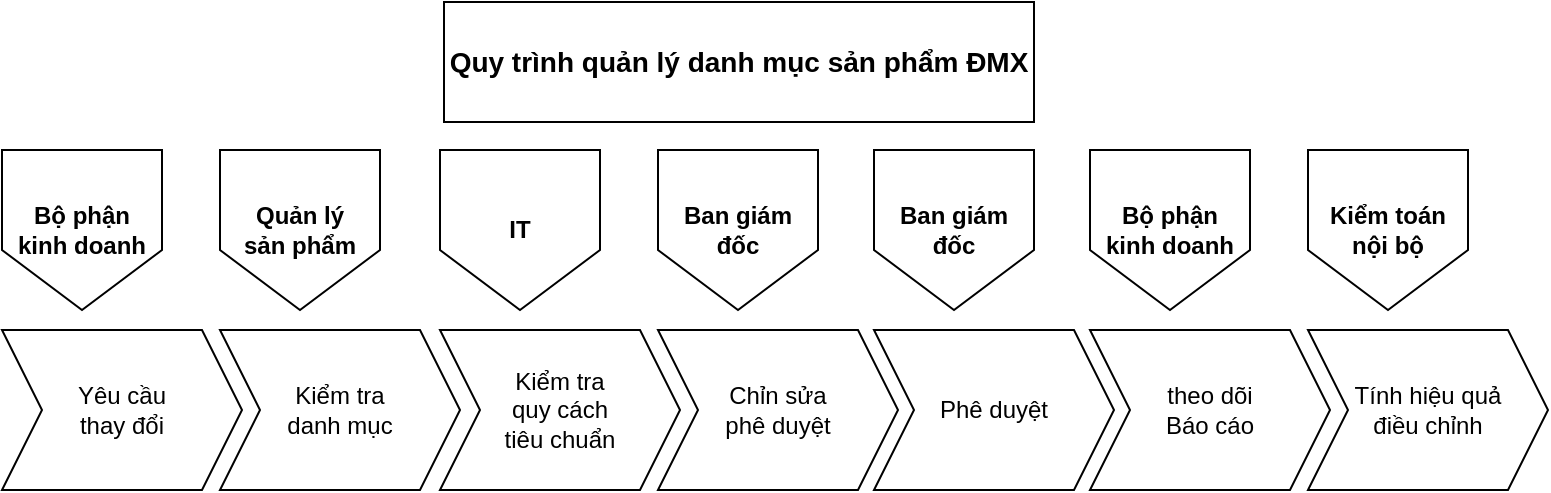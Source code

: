 <mxfile version="26.2.13">
  <diagram name="Trang-1" id="-_ZwSjO3pbOBle6l9s65">
    <mxGraphModel dx="1383" dy="1611" grid="0" gridSize="10" guides="1" tooltips="1" connect="1" arrows="1" fold="1" page="0" pageScale="1" pageWidth="827" pageHeight="1169" math="0" shadow="0">
      <root>
        <mxCell id="0" />
        <mxCell id="1" parent="0" />
        <mxCell id="8KQjZqrrUaEt6gTKp9Km-1" value="Yêu cầu&lt;div&gt;thay đổi&lt;/div&gt;" style="shape=step;perimeter=stepPerimeter;whiteSpace=wrap;html=1;fixedSize=1;" vertex="1" parent="1">
          <mxGeometry x="183" y="-433" width="120" height="80" as="geometry" />
        </mxCell>
        <mxCell id="8KQjZqrrUaEt6gTKp9Km-2" value="Kiểm tra&lt;div&gt;danh mục&lt;/div&gt;" style="shape=step;perimeter=stepPerimeter;whiteSpace=wrap;html=1;fixedSize=1;" vertex="1" parent="1">
          <mxGeometry x="292" y="-433" width="120" height="80" as="geometry" />
        </mxCell>
        <mxCell id="8KQjZqrrUaEt6gTKp9Km-4" value="Kiểm tra&lt;div&gt;quy cách&lt;/div&gt;&lt;div&gt;tiêu chuẩn&lt;/div&gt;" style="shape=step;perimeter=stepPerimeter;whiteSpace=wrap;html=1;fixedSize=1;" vertex="1" parent="1">
          <mxGeometry x="402" y="-433" width="120" height="80" as="geometry" />
        </mxCell>
        <mxCell id="8KQjZqrrUaEt6gTKp9Km-6" value="Chỉn sửa&lt;div&gt;phê duyệt&lt;/div&gt;" style="shape=step;perimeter=stepPerimeter;whiteSpace=wrap;html=1;fixedSize=1;" vertex="1" parent="1">
          <mxGeometry x="511" y="-433" width="120" height="80" as="geometry" />
        </mxCell>
        <mxCell id="8KQjZqrrUaEt6gTKp9Km-9" value="Phê duyệt" style="shape=step;perimeter=stepPerimeter;whiteSpace=wrap;html=1;fixedSize=1;" vertex="1" parent="1">
          <mxGeometry x="619" y="-433" width="120" height="80" as="geometry" />
        </mxCell>
        <mxCell id="8KQjZqrrUaEt6gTKp9Km-11" value="&lt;b&gt;Bộ phận&lt;/b&gt;&lt;div&gt;&lt;b&gt;kinh doanh&lt;/b&gt;&lt;/div&gt;" style="shape=offPageConnector;whiteSpace=wrap;html=1;" vertex="1" parent="1">
          <mxGeometry x="183" y="-523" width="80" height="80" as="geometry" />
        </mxCell>
        <mxCell id="8KQjZqrrUaEt6gTKp9Km-12" value="&lt;b&gt;Quản lý&lt;/b&gt;&lt;div&gt;&lt;b&gt;sản phẩm&lt;/b&gt;&lt;/div&gt;" style="shape=offPageConnector;whiteSpace=wrap;html=1;" vertex="1" parent="1">
          <mxGeometry x="292" y="-523" width="80" height="80" as="geometry" />
        </mxCell>
        <mxCell id="8KQjZqrrUaEt6gTKp9Km-14" value="&lt;b&gt;IT&lt;/b&gt;" style="shape=offPageConnector;whiteSpace=wrap;html=1;" vertex="1" parent="1">
          <mxGeometry x="402" y="-523" width="80" height="80" as="geometry" />
        </mxCell>
        <mxCell id="8KQjZqrrUaEt6gTKp9Km-16" value="&lt;b&gt;Ban giám đốc&lt;/b&gt;" style="shape=offPageConnector;whiteSpace=wrap;html=1;" vertex="1" parent="1">
          <mxGeometry x="511" y="-523" width="80" height="80" as="geometry" />
        </mxCell>
        <mxCell id="8KQjZqrrUaEt6gTKp9Km-18" value="&lt;b&gt;Ban giám đốc&lt;/b&gt;" style="shape=offPageConnector;whiteSpace=wrap;html=1;" vertex="1" parent="1">
          <mxGeometry x="619" y="-523" width="80" height="80" as="geometry" />
        </mxCell>
        <mxCell id="8KQjZqrrUaEt6gTKp9Km-20" value="theo dõi&lt;div&gt;Báo cáo&lt;/div&gt;" style="shape=step;perimeter=stepPerimeter;whiteSpace=wrap;html=1;fixedSize=1;" vertex="1" parent="1">
          <mxGeometry x="727" y="-433" width="120" height="80" as="geometry" />
        </mxCell>
        <mxCell id="8KQjZqrrUaEt6gTKp9Km-22" value="&lt;b&gt;Bộ phận&lt;/b&gt;&lt;div&gt;&lt;b&gt;kinh doanh&lt;/b&gt;&lt;/div&gt;" style="shape=offPageConnector;whiteSpace=wrap;html=1;" vertex="1" parent="1">
          <mxGeometry x="727" y="-523" width="80" height="80" as="geometry" />
        </mxCell>
        <mxCell id="8KQjZqrrUaEt6gTKp9Km-24" value="Tính&amp;nbsp;&lt;span style=&quot;background-color: transparent; color: light-dark(rgb(0, 0, 0), rgb(255, 255, 255));&quot;&gt;hiệu quả&lt;/span&gt;&lt;div&gt;điều chỉnh&lt;/div&gt;" style="shape=step;perimeter=stepPerimeter;whiteSpace=wrap;html=1;fixedSize=1;" vertex="1" parent="1">
          <mxGeometry x="836" y="-433" width="120" height="80" as="geometry" />
        </mxCell>
        <mxCell id="8KQjZqrrUaEt6gTKp9Km-26" value="&lt;b&gt;Kiểm toán&lt;/b&gt;&lt;div&gt;&lt;b&gt;nội bộ&lt;/b&gt;&lt;/div&gt;" style="shape=offPageConnector;whiteSpace=wrap;html=1;" vertex="1" parent="1">
          <mxGeometry x="836" y="-523" width="80" height="80" as="geometry" />
        </mxCell>
        <mxCell id="8KQjZqrrUaEt6gTKp9Km-28" value="&lt;b&gt;&lt;font style=&quot;font-size: 14px;&quot;&gt;Quy trình quản lý danh mục sản phẩm ĐMX&lt;/font&gt;&lt;/b&gt;" style="rounded=0;whiteSpace=wrap;html=1;" vertex="1" parent="1">
          <mxGeometry x="404" y="-597" width="295" height="60" as="geometry" />
        </mxCell>
      </root>
    </mxGraphModel>
  </diagram>
</mxfile>
